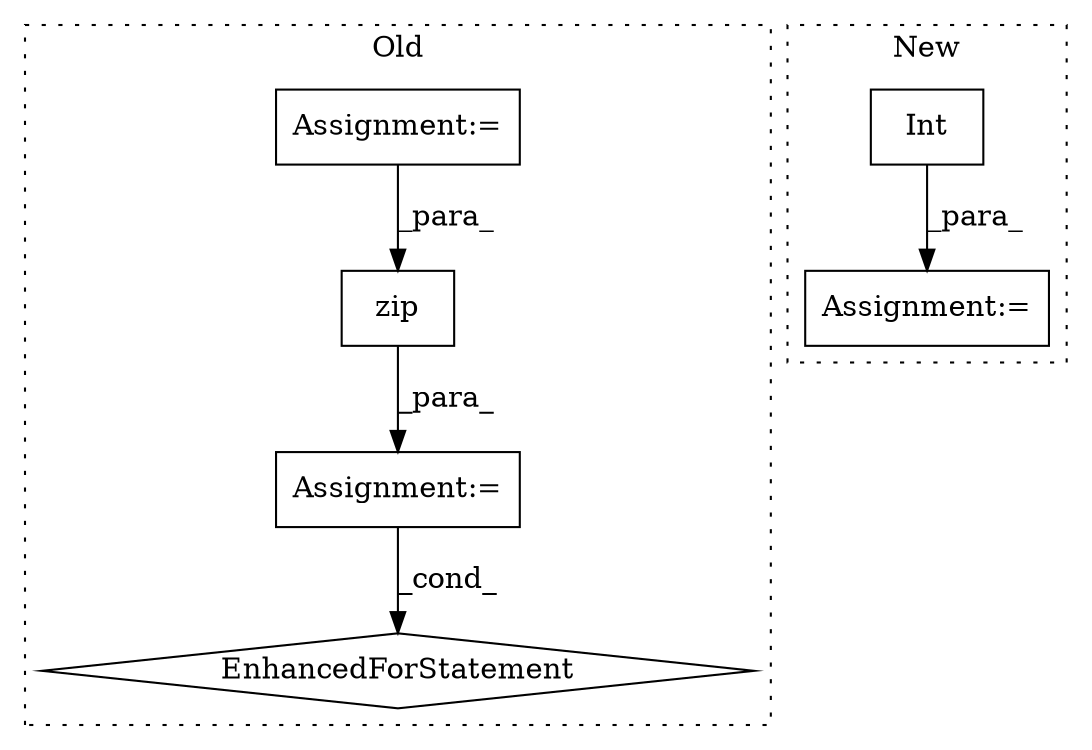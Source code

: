digraph G {
subgraph cluster0 {
1 [label="zip" a="32" s="9311,9337" l="4,1" shape="box"];
3 [label="Assignment:=" a="7" s="9230,9338" l="68,2" shape="box"];
5 [label="EnhancedForStatement" a="70" s="9230,9338" l="68,2" shape="diamond"];
6 [label="Assignment:=" a="7" s="9153" l="1" shape="box"];
label = "Old";
style="dotted";
}
subgraph cluster1 {
2 [label="Int" a="32" s="8601,8630" l="4,1" shape="box"];
4 [label="Assignment:=" a="7" s="8600" l="1" shape="box"];
label = "New";
style="dotted";
}
1 -> 3 [label="_para_"];
2 -> 4 [label="_para_"];
3 -> 5 [label="_cond_"];
6 -> 1 [label="_para_"];
}